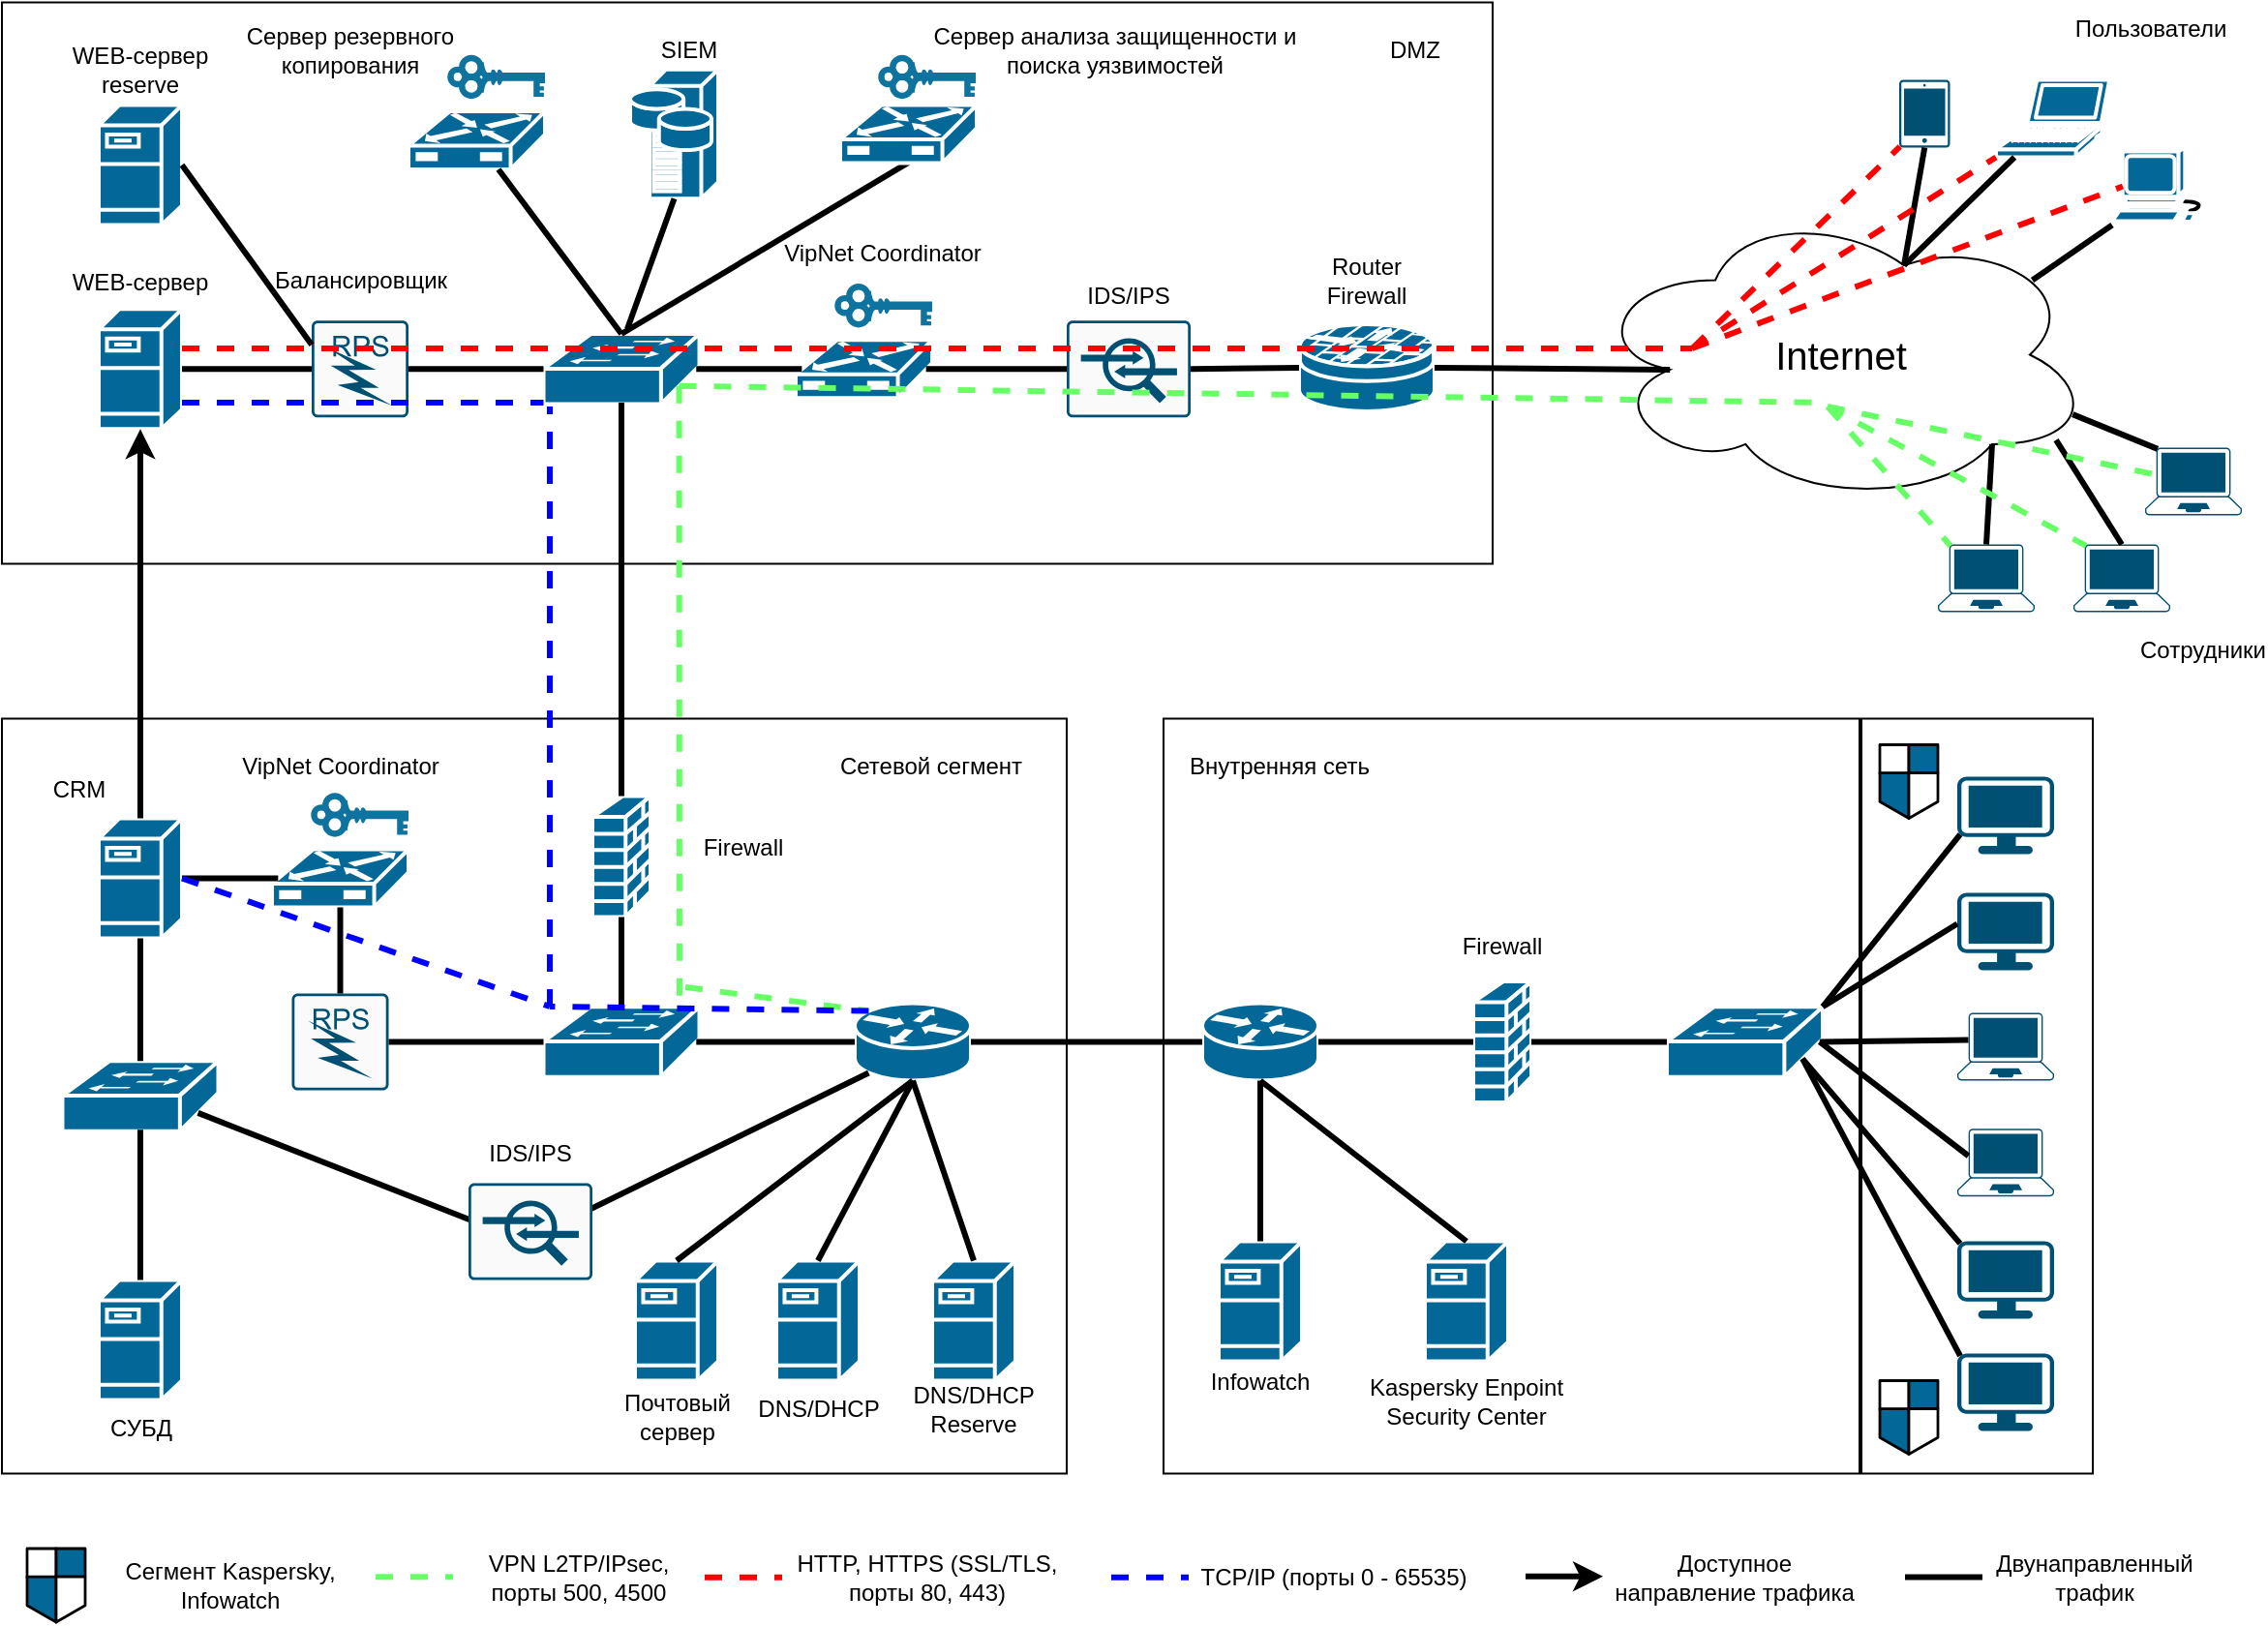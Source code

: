 <mxfile version="21.1.4" type="device">
  <diagram name="Страница 1" id="oK-D9NoZYkOOeoThX26K">
    <mxGraphModel dx="2514" dy="2071" grid="1" gridSize="10" guides="1" tooltips="1" connect="1" arrows="1" fold="1" page="1" pageScale="1" pageWidth="827" pageHeight="1169" math="0" shadow="0">
      <root>
        <mxCell id="0" />
        <mxCell id="1" parent="0" />
        <mxCell id="om3JPB-y8AWKb7FR3nuQ-63" value="" style="group" parent="1" vertex="1" connectable="0">
          <mxGeometry x="-413" y="-950" width="1167" height="761.25" as="geometry" />
        </mxCell>
        <mxCell id="R7x_LoHn9cx2YYRQ6tn2-5" value="" style="rounded=0;whiteSpace=wrap;html=1;" parent="om3JPB-y8AWKb7FR3nuQ-63" vertex="1">
          <mxGeometry y="371.25" width="550" height="390" as="geometry" />
        </mxCell>
        <mxCell id="R7x_LoHn9cx2YYRQ6tn2-91" value="" style="rounded=0;whiteSpace=wrap;html=1;" parent="om3JPB-y8AWKb7FR3nuQ-63" vertex="1">
          <mxGeometry x="600" y="371.25" width="480" height="390" as="geometry" />
        </mxCell>
        <mxCell id="R7x_LoHn9cx2YYRQ6tn2-98" value="СУБД" style="text;html=1;strokeColor=none;fillColor=none;align=center;verticalAlign=middle;whiteSpace=wrap;rounded=0;" parent="om3JPB-y8AWKb7FR3nuQ-63" vertex="1">
          <mxGeometry x="41.5" y="723.25" width="60" height="30" as="geometry" />
        </mxCell>
        <mxCell id="om3JPB-y8AWKb7FR3nuQ-13" value="" style="shape=mxgraph.cisco.security.network_security;sketch=0;html=1;pointerEvents=1;dashed=0;fillColor=#036897;strokeColor=#ffffff;strokeWidth=2;verticalLabelPosition=bottom;verticalAlign=top;align=center;outlineConnect=0;" parent="om3JPB-y8AWKb7FR3nuQ-63" vertex="1">
          <mxGeometry x="970" y="713.25" width="30" height="38" as="geometry" />
        </mxCell>
        <mxCell id="om3JPB-y8AWKb7FR3nuQ-14" value="" style="endArrow=none;html=1;rounded=0;entryX=0.75;entryY=0;entryDx=0;entryDy=0;exitX=0.75;exitY=1;exitDx=0;exitDy=0;strokeWidth=2;" parent="om3JPB-y8AWKb7FR3nuQ-63" source="R7x_LoHn9cx2YYRQ6tn2-91" target="R7x_LoHn9cx2YYRQ6tn2-91" edge="1">
          <mxGeometry width="50" height="50" relative="1" as="geometry">
            <mxPoint x="835.25" y="484.75" as="sourcePoint" />
            <mxPoint x="885.25" y="434.75" as="targetPoint" />
          </mxGeometry>
        </mxCell>
        <mxCell id="om3JPB-y8AWKb7FR3nuQ-62" value="" style="group" parent="om3JPB-y8AWKb7FR3nuQ-63" vertex="1" connectable="0">
          <mxGeometry width="1167" height="747.25" as="geometry" />
        </mxCell>
        <mxCell id="R7x_LoHn9cx2YYRQ6tn2-2" value="" style="rounded=0;whiteSpace=wrap;html=1;" parent="om3JPB-y8AWKb7FR3nuQ-62" vertex="1">
          <mxGeometry y="1.25" width="770" height="290" as="geometry" />
        </mxCell>
        <mxCell id="R7x_LoHn9cx2YYRQ6tn2-3" value="" style="shape=mxgraph.cisco.computers_and_peripherals.laptop;sketch=0;html=1;pointerEvents=1;dashed=0;fillColor=#036897;strokeColor=#ffffff;strokeWidth=2;verticalLabelPosition=bottom;verticalAlign=top;align=center;outlineConnect=0;" parent="om3JPB-y8AWKb7FR3nuQ-62" vertex="1">
          <mxGeometry x="1030" y="41.25" width="60" height="40" as="geometry" />
        </mxCell>
        <mxCell id="R7x_LoHn9cx2YYRQ6tn2-4" value="" style="shape=mxgraph.cisco.computers_and_peripherals.workstation;sketch=0;html=1;pointerEvents=1;dashed=0;fillColor=#036897;strokeColor=#ffffff;strokeWidth=2;verticalLabelPosition=bottom;verticalAlign=top;align=center;outlineConnect=0;" parent="om3JPB-y8AWKb7FR3nuQ-62" vertex="1">
          <mxGeometry x="1090" y="76.25" width="50" height="40" as="geometry" />
        </mxCell>
        <mxCell id="R7x_LoHn9cx2YYRQ6tn2-7" value="&lt;font style=&quot;font-size: 20px;&quot;&gt;Internet&lt;/font&gt;" style="ellipse;shape=cloud;whiteSpace=wrap;html=1;" parent="om3JPB-y8AWKb7FR3nuQ-62" vertex="1">
          <mxGeometry x="820" y="106.25" width="260" height="154" as="geometry" />
        </mxCell>
        <mxCell id="R7x_LoHn9cx2YYRQ6tn2-11" value="" style="shape=mxgraph.cisco.security.router_firewall;sketch=0;html=1;pointerEvents=1;dashed=0;fillColor=#036897;strokeColor=#ffffff;strokeWidth=2;verticalLabelPosition=bottom;verticalAlign=top;align=center;outlineConnect=0;" parent="om3JPB-y8AWKb7FR3nuQ-62" vertex="1">
          <mxGeometry x="670" y="167.5" width="70" height="45" as="geometry" />
        </mxCell>
        <mxCell id="R7x_LoHn9cx2YYRQ6tn2-15" value="" style="shape=mxgraph.cisco.servers.fileserver;sketch=0;html=1;pointerEvents=1;dashed=0;fillColor=#036897;strokeColor=#ffffff;strokeWidth=2;verticalLabelPosition=bottom;verticalAlign=top;align=center;outlineConnect=0;" parent="om3JPB-y8AWKb7FR3nuQ-62" vertex="1">
          <mxGeometry x="50" y="159.63" width="43" height="62" as="geometry" />
        </mxCell>
        <mxCell id="R7x_LoHn9cx2YYRQ6tn2-16" value="" style="sketch=0;points=[[0.015,0.015,0],[0.985,0.015,0],[0.985,0.985,0],[0.015,0.985,0],[0.25,0,0],[0.5,0,0],[0.75,0,0],[1,0.25,0],[1,0.5,0],[1,0.75,0],[0.75,1,0],[0.5,1,0],[0.25,1,0],[0,0.75,0],[0,0.5,0],[0,0.25,0]];verticalLabelPosition=bottom;html=1;verticalAlign=top;aspect=fixed;align=center;pointerEvents=1;shape=mxgraph.cisco19.rect;prIcon=rps;fillColor=#FAFAFA;strokeColor=#005073;" parent="om3JPB-y8AWKb7FR3nuQ-62" vertex="1">
          <mxGeometry x="160" y="165.63" width="50" height="50" as="geometry" />
        </mxCell>
        <mxCell id="R7x_LoHn9cx2YYRQ6tn2-17" value="" style="sketch=0;points=[[0.015,0.015,0],[0.985,0.015,0],[0.985,0.985,0],[0.015,0.985,0],[0.25,0,0],[0.5,0,0],[0.75,0,0],[1,0.25,0],[1,0.5,0],[1,0.75,0],[0.75,1,0],[0.5,1,0],[0.25,1,0],[0,0.75,0],[0,0.5,0],[0,0.25,0]];verticalLabelPosition=bottom;html=1;verticalAlign=top;aspect=fixed;align=center;pointerEvents=1;shape=mxgraph.cisco19.handheld;fillColor=#005073;strokeColor=none;" parent="om3JPB-y8AWKb7FR3nuQ-62" vertex="1">
          <mxGeometry x="980" y="41.25" width="26.25" height="35" as="geometry" />
        </mxCell>
        <mxCell id="R7x_LoHn9cx2YYRQ6tn2-18" value="" style="points=[[0.13,0.02,0],[0.5,0,0],[0.87,0.02,0],[0.885,0.4,0],[0.985,0.985,0],[0.5,1,0],[0.015,0.985,0],[0.115,0.4,0]];verticalLabelPosition=bottom;sketch=0;html=1;verticalAlign=top;aspect=fixed;align=center;pointerEvents=1;shape=mxgraph.cisco19.laptop;fillColor=#005073;strokeColor=none;" parent="om3JPB-y8AWKb7FR3nuQ-62" vertex="1">
          <mxGeometry x="1107" y="231.25" width="50" height="35" as="geometry" />
        </mxCell>
        <mxCell id="R7x_LoHn9cx2YYRQ6tn2-19" value="" style="points=[[0.13,0.02,0],[0.5,0,0],[0.87,0.02,0],[0.885,0.4,0],[0.985,0.985,0],[0.5,1,0],[0.015,0.985,0],[0.115,0.4,0]];verticalLabelPosition=bottom;sketch=0;html=1;verticalAlign=top;aspect=fixed;align=center;pointerEvents=1;shape=mxgraph.cisco19.laptop;fillColor=#005073;strokeColor=none;" parent="om3JPB-y8AWKb7FR3nuQ-62" vertex="1">
          <mxGeometry x="1070" y="281.25" width="50" height="35" as="geometry" />
        </mxCell>
        <mxCell id="R7x_LoHn9cx2YYRQ6tn2-20" value="" style="points=[[0.13,0.02,0],[0.5,0,0],[0.87,0.02,0],[0.885,0.4,0],[0.985,0.985,0],[0.5,1,0],[0.015,0.985,0],[0.115,0.4,0]];verticalLabelPosition=bottom;sketch=0;html=1;verticalAlign=top;aspect=fixed;align=center;pointerEvents=1;shape=mxgraph.cisco19.laptop;fillColor=#005073;strokeColor=none;" parent="om3JPB-y8AWKb7FR3nuQ-62" vertex="1">
          <mxGeometry x="1000" y="281.25" width="50" height="35" as="geometry" />
        </mxCell>
        <mxCell id="R7x_LoHn9cx2YYRQ6tn2-23" value="" style="shape=mxgraph.cisco.switches.workgroup_switch;sketch=0;html=1;pointerEvents=1;dashed=0;fillColor=#036897;strokeColor=#ffffff;strokeWidth=2;verticalLabelPosition=bottom;verticalAlign=top;align=center;outlineConnect=0;" parent="om3JPB-y8AWKb7FR3nuQ-62" vertex="1">
          <mxGeometry x="279.75" y="172.51" width="80.5" height="36.25" as="geometry" />
        </mxCell>
        <mxCell id="R7x_LoHn9cx2YYRQ6tn2-24" value="" style="group" parent="om3JPB-y8AWKb7FR3nuQ-62" vertex="1" connectable="0">
          <mxGeometry x="410" y="148.13" width="70.5" height="57.5" as="geometry" />
        </mxCell>
        <mxCell id="R7x_LoHn9cx2YYRQ6tn2-25" value="" style="group" parent="R7x_LoHn9cx2YYRQ6tn2-24" vertex="1" connectable="0">
          <mxGeometry width="70.5" height="57.5" as="geometry" />
        </mxCell>
        <mxCell id="R7x_LoHn9cx2YYRQ6tn2-12" value="" style="shape=mxgraph.cisco.misc.key;sketch=0;html=1;pointerEvents=1;dashed=0;fillColor=#036897;strokeColor=#ffffff;strokeWidth=2;verticalLabelPosition=bottom;verticalAlign=top;align=center;outlineConnect=0;" parent="R7x_LoHn9cx2YYRQ6tn2-25" vertex="1">
          <mxGeometry x="21.75" width="48.75" height="20" as="geometry" />
        </mxCell>
        <mxCell id="R7x_LoHn9cx2YYRQ6tn2-13" value="" style="shape=mxgraph.cisco.misc.bbsm;sketch=0;html=1;pointerEvents=1;dashed=0;fillColor=#036897;strokeColor=#ffffff;strokeWidth=2;verticalLabelPosition=bottom;verticalAlign=top;align=center;outlineConnect=0;" parent="R7x_LoHn9cx2YYRQ6tn2-25" vertex="1">
          <mxGeometry y="27.5" width="70.5" height="30" as="geometry" />
        </mxCell>
        <mxCell id="R7x_LoHn9cx2YYRQ6tn2-26" value="" style="group" parent="om3JPB-y8AWKb7FR3nuQ-62" vertex="1" connectable="0">
          <mxGeometry x="139.5" y="411.25" width="70.5" height="57.5" as="geometry" />
        </mxCell>
        <mxCell id="R7x_LoHn9cx2YYRQ6tn2-27" value="" style="shape=mxgraph.cisco.misc.key;sketch=0;html=1;pointerEvents=1;dashed=0;fillColor=#036897;strokeColor=#ffffff;strokeWidth=2;verticalLabelPosition=bottom;verticalAlign=top;align=center;outlineConnect=0;" parent="R7x_LoHn9cx2YYRQ6tn2-26" vertex="1">
          <mxGeometry x="21.75" width="48.75" height="20" as="geometry" />
        </mxCell>
        <mxCell id="R7x_LoHn9cx2YYRQ6tn2-28" value="" style="shape=mxgraph.cisco.misc.bbsm;sketch=0;html=1;pointerEvents=1;dashed=0;fillColor=#036897;strokeColor=#ffffff;strokeWidth=2;verticalLabelPosition=bottom;verticalAlign=top;align=center;outlineConnect=0;" parent="R7x_LoHn9cx2YYRQ6tn2-26" vertex="1">
          <mxGeometry y="27.5" width="70.5" height="30" as="geometry" />
        </mxCell>
        <mxCell id="R7x_LoHn9cx2YYRQ6tn2-29" value="" style="shape=mxgraph.cisco.servers.fileserver;sketch=0;html=1;pointerEvents=1;dashed=0;fillColor=#036897;strokeColor=#ffffff;strokeWidth=2;verticalLabelPosition=bottom;verticalAlign=top;align=center;outlineConnect=0;" parent="om3JPB-y8AWKb7FR3nuQ-62" vertex="1">
          <mxGeometry x="50" y="422.75" width="43" height="62" as="geometry" />
        </mxCell>
        <mxCell id="R7x_LoHn9cx2YYRQ6tn2-30" value="" style="shape=mxgraph.cisco.security.firewall;sketch=0;html=1;pointerEvents=1;dashed=0;fillColor=#036897;strokeColor=#ffffff;strokeWidth=2;verticalLabelPosition=bottom;verticalAlign=top;align=center;outlineConnect=0;" parent="om3JPB-y8AWKb7FR3nuQ-62" vertex="1">
          <mxGeometry x="305" y="411.25" width="30" height="62.5" as="geometry" />
        </mxCell>
        <mxCell id="R7x_LoHn9cx2YYRQ6tn2-31" value="" style="sketch=0;points=[[0.015,0.015,0],[0.985,0.015,0],[0.985,0.985,0],[0.015,0.985,0],[0.25,0,0],[0.5,0,0],[0.75,0,0],[1,0.25,0],[1,0.5,0],[1,0.75,0],[0.75,1,0],[0.5,1,0],[0.25,1,0],[0,0.75,0],[0,0.5,0],[0,0.25,0]];verticalLabelPosition=bottom;html=1;verticalAlign=top;aspect=fixed;align=center;pointerEvents=1;shape=mxgraph.cisco19.rect;prIcon=rps;fillColor=#FAFAFA;strokeColor=#005073;" parent="om3JPB-y8AWKb7FR3nuQ-62" vertex="1">
          <mxGeometry x="149.75" y="513.25" width="50" height="50" as="geometry" />
        </mxCell>
        <mxCell id="R7x_LoHn9cx2YYRQ6tn2-32" value="" style="shape=mxgraph.cisco.servers.fileserver;sketch=0;html=1;pointerEvents=1;dashed=0;fillColor=#036897;strokeColor=#ffffff;strokeWidth=2;verticalLabelPosition=bottom;verticalAlign=top;align=center;outlineConnect=0;" parent="om3JPB-y8AWKb7FR3nuQ-62" vertex="1">
          <mxGeometry x="50" y="661.25" width="43" height="62" as="geometry" />
        </mxCell>
        <mxCell id="R7x_LoHn9cx2YYRQ6tn2-33" value="" style="shape=mxgraph.cisco.switches.workgroup_switch;sketch=0;html=1;pointerEvents=1;dashed=0;fillColor=#036897;strokeColor=#ffffff;strokeWidth=2;verticalLabelPosition=bottom;verticalAlign=top;align=center;outlineConnect=0;" parent="om3JPB-y8AWKb7FR3nuQ-62" vertex="1">
          <mxGeometry x="279.75" y="520.12" width="80.5" height="36.25" as="geometry" />
        </mxCell>
        <mxCell id="R7x_LoHn9cx2YYRQ6tn2-47" value="" style="endArrow=none;html=1;rounded=0;entryX=0.16;entryY=0.55;entryDx=0;entryDy=0;entryPerimeter=0;strokeWidth=3;exitX=1;exitY=0.5;exitDx=0;exitDy=0;exitPerimeter=0;" parent="om3JPB-y8AWKb7FR3nuQ-62" source="R7x_LoHn9cx2YYRQ6tn2-11" target="R7x_LoHn9cx2YYRQ6tn2-7" edge="1">
          <mxGeometry width="50" height="50" relative="1" as="geometry">
            <mxPoint x="720" y="191.25" as="sourcePoint" />
            <mxPoint x="720" y="371.25" as="targetPoint" />
          </mxGeometry>
        </mxCell>
        <mxCell id="R7x_LoHn9cx2YYRQ6tn2-48" value="" style="endArrow=none;html=1;rounded=0;exitX=0.955;exitY=0.5;exitDx=0;exitDy=0;exitPerimeter=0;strokeWidth=3;entryX=0;entryY=0.5;entryDx=0;entryDy=0;entryPerimeter=0;" parent="om3JPB-y8AWKb7FR3nuQ-62" source="R7x_LoHn9cx2YYRQ6tn2-13" target="R7x_LoHn9cx2YYRQ6tn2-70" edge="1">
          <mxGeometry width="50" height="50" relative="1" as="geometry">
            <mxPoint x="620" y="232.25" as="sourcePoint" />
            <mxPoint x="500" y="190.63" as="targetPoint" />
          </mxGeometry>
        </mxCell>
        <mxCell id="R7x_LoHn9cx2YYRQ6tn2-54" value="" style="endArrow=none;html=1;rounded=0;exitX=1;exitY=0.5;exitDx=0;exitDy=0;exitPerimeter=0;strokeWidth=3;entryX=0;entryY=0.5;entryDx=0;entryDy=0;entryPerimeter=0;" parent="om3JPB-y8AWKb7FR3nuQ-62" source="R7x_LoHn9cx2YYRQ6tn2-16" target="R7x_LoHn9cx2YYRQ6tn2-23" edge="1">
          <mxGeometry width="50" height="50" relative="1" as="geometry">
            <mxPoint x="527" y="220.25" as="sourcePoint" />
            <mxPoint x="610" y="218.25" as="targetPoint" />
          </mxGeometry>
        </mxCell>
        <mxCell id="R7x_LoHn9cx2YYRQ6tn2-55" value="" style="endArrow=none;html=1;rounded=0;exitX=1;exitY=0.5;exitDx=0;exitDy=0;exitPerimeter=0;strokeWidth=3;entryX=0;entryY=0.5;entryDx=0;entryDy=0;entryPerimeter=0;" parent="om3JPB-y8AWKb7FR3nuQ-62" source="R7x_LoHn9cx2YYRQ6tn2-15" target="R7x_LoHn9cx2YYRQ6tn2-16" edge="1">
          <mxGeometry width="50" height="50" relative="1" as="geometry">
            <mxPoint x="537" y="230.25" as="sourcePoint" />
            <mxPoint x="620" y="228.25" as="targetPoint" />
          </mxGeometry>
        </mxCell>
        <mxCell id="R7x_LoHn9cx2YYRQ6tn2-56" value="" style="endArrow=none;html=1;rounded=0;exitX=0.5;exitY=0.98;exitDx=0;exitDy=0;exitPerimeter=0;strokeWidth=3;entryX=0.5;entryY=0;entryDx=0;entryDy=0;entryPerimeter=0;" parent="om3JPB-y8AWKb7FR3nuQ-62" source="R7x_LoHn9cx2YYRQ6tn2-23" target="R7x_LoHn9cx2YYRQ6tn2-30" edge="1">
          <mxGeometry width="50" height="50" relative="1" as="geometry">
            <mxPoint x="547" y="240.25" as="sourcePoint" />
            <mxPoint x="630" y="238.25" as="targetPoint" />
          </mxGeometry>
        </mxCell>
        <mxCell id="R7x_LoHn9cx2YYRQ6tn2-57" value="" style="endArrow=none;html=1;rounded=0;exitX=0.5;exitY=1;exitDx=0;exitDy=0;exitPerimeter=0;strokeWidth=3;" parent="om3JPB-y8AWKb7FR3nuQ-62" source="R7x_LoHn9cx2YYRQ6tn2-30" target="R7x_LoHn9cx2YYRQ6tn2-33" edge="1">
          <mxGeometry width="50" height="50" relative="1" as="geometry">
            <mxPoint x="557" y="250.25" as="sourcePoint" />
            <mxPoint x="640" y="248.25" as="targetPoint" />
          </mxGeometry>
        </mxCell>
        <mxCell id="R7x_LoHn9cx2YYRQ6tn2-58" value="" style="endArrow=none;html=1;rounded=0;exitX=0;exitY=0.5;exitDx=0;exitDy=0;exitPerimeter=0;strokeWidth=3;entryX=1;entryY=0.5;entryDx=0;entryDy=0;entryPerimeter=0;" parent="om3JPB-y8AWKb7FR3nuQ-62" source="R7x_LoHn9cx2YYRQ6tn2-33" target="R7x_LoHn9cx2YYRQ6tn2-31" edge="1">
          <mxGeometry width="50" height="50" relative="1" as="geometry">
            <mxPoint x="567" y="260.25" as="sourcePoint" />
            <mxPoint x="650" y="258.25" as="targetPoint" />
          </mxGeometry>
        </mxCell>
        <mxCell id="R7x_LoHn9cx2YYRQ6tn2-59" value="" style="endArrow=none;html=1;rounded=0;exitX=0.5;exitY=0;exitDx=0;exitDy=0;exitPerimeter=0;strokeWidth=3;" parent="om3JPB-y8AWKb7FR3nuQ-62" source="R7x_LoHn9cx2YYRQ6tn2-31" target="R7x_LoHn9cx2YYRQ6tn2-28" edge="1">
          <mxGeometry width="50" height="50" relative="1" as="geometry">
            <mxPoint x="577" y="270.25" as="sourcePoint" />
            <mxPoint x="660" y="268.25" as="targetPoint" />
          </mxGeometry>
        </mxCell>
        <mxCell id="R7x_LoHn9cx2YYRQ6tn2-60" value="" style="endArrow=none;html=1;rounded=0;exitX=0.045;exitY=0.5;exitDx=0;exitDy=0;exitPerimeter=0;strokeWidth=3;" parent="om3JPB-y8AWKb7FR3nuQ-62" source="R7x_LoHn9cx2YYRQ6tn2-28" target="R7x_LoHn9cx2YYRQ6tn2-29" edge="1">
          <mxGeometry width="50" height="50" relative="1" as="geometry">
            <mxPoint x="587" y="280.25" as="sourcePoint" />
            <mxPoint x="670" y="278.25" as="targetPoint" />
          </mxGeometry>
        </mxCell>
        <mxCell id="R7x_LoHn9cx2YYRQ6tn2-65" value="" style="endArrow=classic;html=1;rounded=0;exitX=0.5;exitY=0;exitDx=0;exitDy=0;exitPerimeter=0;entryX=0.5;entryY=1;entryDx=0;entryDy=0;entryPerimeter=0;strokeWidth=3;" parent="om3JPB-y8AWKb7FR3nuQ-62" source="R7x_LoHn9cx2YYRQ6tn2-29" target="R7x_LoHn9cx2YYRQ6tn2-15" edge="1">
          <mxGeometry width="50" height="50" relative="1" as="geometry">
            <mxPoint x="670" y="421.25" as="sourcePoint" />
            <mxPoint x="720" y="371.25" as="targetPoint" />
          </mxGeometry>
        </mxCell>
        <mxCell id="R7x_LoHn9cx2YYRQ6tn2-67" value="" style="shape=mxgraph.cisco.routers.router;sketch=0;html=1;pointerEvents=1;dashed=0;fillColor=#036897;strokeColor=#ffffff;strokeWidth=2;verticalLabelPosition=bottom;verticalAlign=top;align=center;outlineConnect=0;" parent="om3JPB-y8AWKb7FR3nuQ-62" vertex="1">
          <mxGeometry x="440.5" y="518.25" width="60" height="40" as="geometry" />
        </mxCell>
        <mxCell id="R7x_LoHn9cx2YYRQ6tn2-69" value="" style="endArrow=none;html=1;rounded=0;exitX=0.98;exitY=0.5;exitDx=0;exitDy=0;exitPerimeter=0;entryX=0;entryY=0.5;entryDx=0;entryDy=0;entryPerimeter=0;strokeWidth=3;" parent="om3JPB-y8AWKb7FR3nuQ-62" source="R7x_LoHn9cx2YYRQ6tn2-33" target="R7x_LoHn9cx2YYRQ6tn2-67" edge="1">
          <mxGeometry relative="1" as="geometry">
            <mxPoint x="610" y="401.25" as="sourcePoint" />
            <mxPoint x="770" y="401.25" as="targetPoint" />
          </mxGeometry>
        </mxCell>
        <mxCell id="R7x_LoHn9cx2YYRQ6tn2-70" value="" style="sketch=0;points=[[0.015,0.015,0],[0.985,0.015,0],[0.985,0.985,0],[0.015,0.985,0],[0.25,0,0],[0.5,0,0],[0.75,0,0],[1,0.25,0],[1,0.5,0],[1,0.75,0],[0.75,1,0],[0.5,1,0],[0.25,1,0],[0,0.75,0],[0,0.5,0],[0,0.25,0]];verticalLabelPosition=bottom;html=1;verticalAlign=top;aspect=fixed;align=center;pointerEvents=1;shape=mxgraph.cisco19.rect;prIcon=ips_ids;fillColor=#FAFAFA;strokeColor=#005073;" parent="om3JPB-y8AWKb7FR3nuQ-62" vertex="1">
          <mxGeometry x="550" y="165.63" width="64" height="50" as="geometry" />
        </mxCell>
        <mxCell id="R7x_LoHn9cx2YYRQ6tn2-71" value="IDS/IPS" style="text;html=1;strokeColor=none;fillColor=none;align=center;verticalAlign=middle;whiteSpace=wrap;rounded=0;" parent="om3JPB-y8AWKb7FR3nuQ-62" vertex="1">
          <mxGeometry x="552" y="137.5" width="60" height="30" as="geometry" />
        </mxCell>
        <mxCell id="R7x_LoHn9cx2YYRQ6tn2-73" value="" style="endArrow=none;html=1;rounded=0;strokeWidth=3;entryX=0;entryY=0.5;entryDx=0;entryDy=0;entryPerimeter=0;exitX=1;exitY=0.5;exitDx=0;exitDy=0;exitPerimeter=0;" parent="om3JPB-y8AWKb7FR3nuQ-62" source="R7x_LoHn9cx2YYRQ6tn2-70" target="R7x_LoHn9cx2YYRQ6tn2-11" edge="1">
          <mxGeometry width="50" height="50" relative="1" as="geometry">
            <mxPoint x="590" y="190.25" as="sourcePoint" />
            <mxPoint x="650" y="190.13" as="targetPoint" />
          </mxGeometry>
        </mxCell>
        <mxCell id="R7x_LoHn9cx2YYRQ6tn2-74" value="" style="endArrow=none;html=1;rounded=0;strokeWidth=3;entryX=0.045;entryY=0.5;entryDx=0;entryDy=0;entryPerimeter=0;exitX=0.98;exitY=0.5;exitDx=0;exitDy=0;exitPerimeter=0;" parent="om3JPB-y8AWKb7FR3nuQ-62" source="R7x_LoHn9cx2YYRQ6tn2-23" target="R7x_LoHn9cx2YYRQ6tn2-13" edge="1">
          <mxGeometry width="50" height="50" relative="1" as="geometry">
            <mxPoint x="360" y="187.25" as="sourcePoint" />
            <mxPoint x="550" y="210.25" as="targetPoint" />
          </mxGeometry>
        </mxCell>
        <mxCell id="R7x_LoHn9cx2YYRQ6tn2-77" value="" style="group" parent="om3JPB-y8AWKb7FR3nuQ-62" vertex="1" connectable="0">
          <mxGeometry x="210" y="30" width="70.5" height="57.5" as="geometry" />
        </mxCell>
        <mxCell id="R7x_LoHn9cx2YYRQ6tn2-78" value="" style="group" parent="R7x_LoHn9cx2YYRQ6tn2-77" vertex="1" connectable="0">
          <mxGeometry width="70.5" height="57.5" as="geometry" />
        </mxCell>
        <mxCell id="R7x_LoHn9cx2YYRQ6tn2-79" value="" style="shape=mxgraph.cisco.misc.key;sketch=0;html=1;pointerEvents=1;dashed=0;fillColor=#036897;strokeColor=#ffffff;strokeWidth=2;verticalLabelPosition=bottom;verticalAlign=top;align=center;outlineConnect=0;" parent="R7x_LoHn9cx2YYRQ6tn2-78" vertex="1">
          <mxGeometry x="21.75" width="48.75" height="20" as="geometry" />
        </mxCell>
        <mxCell id="R7x_LoHn9cx2YYRQ6tn2-80" value="" style="shape=mxgraph.cisco.misc.bbsm;sketch=0;html=1;pointerEvents=1;dashed=0;fillColor=#036897;strokeColor=#ffffff;strokeWidth=2;verticalLabelPosition=bottom;verticalAlign=top;align=center;outlineConnect=0;" parent="R7x_LoHn9cx2YYRQ6tn2-78" vertex="1">
          <mxGeometry y="27.5" width="70.5" height="30" as="geometry" />
        </mxCell>
        <mxCell id="R7x_LoHn9cx2YYRQ6tn2-89" value="Сервер резервного копирования" style="text;html=1;strokeColor=none;fillColor=none;align=center;verticalAlign=middle;whiteSpace=wrap;rounded=0;" parent="R7x_LoHn9cx2YYRQ6tn2-78" vertex="1">
          <mxGeometry x="-100" y="-18.75" width="140" height="30" as="geometry" />
        </mxCell>
        <mxCell id="R7x_LoHn9cx2YYRQ6tn2-85" value="" style="endArrow=none;html=1;rounded=0;exitX=0.5;exitY=0;exitDx=0;exitDy=0;exitPerimeter=0;entryX=0.5;entryY=0.99;entryDx=0;entryDy=0;entryPerimeter=0;strokeWidth=3;" parent="om3JPB-y8AWKb7FR3nuQ-62" source="R7x_LoHn9cx2YYRQ6tn2-23" target="R7x_LoHn9cx2YYRQ6tn2-84" edge="1">
          <mxGeometry width="50" height="50" relative="1" as="geometry">
            <mxPoint x="670" y="221.25" as="sourcePoint" />
            <mxPoint x="720" y="171.25" as="targetPoint" />
          </mxGeometry>
        </mxCell>
        <mxCell id="R7x_LoHn9cx2YYRQ6tn2-87" value="" style="endArrow=none;html=1;rounded=0;exitX=0.5;exitY=0;exitDx=0;exitDy=0;exitPerimeter=0;strokeWidth=3;" parent="om3JPB-y8AWKb7FR3nuQ-62" source="R7x_LoHn9cx2YYRQ6tn2-23" target="R7x_LoHn9cx2YYRQ6tn2-80" edge="1">
          <mxGeometry width="50" height="50" relative="1" as="geometry">
            <mxPoint x="670" y="221.25" as="sourcePoint" />
            <mxPoint x="720" y="171.25" as="targetPoint" />
          </mxGeometry>
        </mxCell>
        <mxCell id="R7x_LoHn9cx2YYRQ6tn2-88" value="Сервер анализа защищенности и поиска уязвимостей" style="text;html=1;strokeColor=none;fillColor=none;align=center;verticalAlign=middle;whiteSpace=wrap;rounded=0;" parent="om3JPB-y8AWKb7FR3nuQ-62" vertex="1">
          <mxGeometry x="475" y="11.25" width="200" height="30" as="geometry" />
        </mxCell>
        <mxCell id="R7x_LoHn9cx2YYRQ6tn2-92" value="" style="shape=mxgraph.cisco.servers.fileserver;sketch=0;html=1;pointerEvents=1;dashed=0;fillColor=#036897;strokeColor=#ffffff;strokeWidth=2;verticalLabelPosition=bottom;verticalAlign=top;align=center;outlineConnect=0;" parent="om3JPB-y8AWKb7FR3nuQ-62" vertex="1">
          <mxGeometry x="400" y="651.25" width="43" height="62" as="geometry" />
        </mxCell>
        <mxCell id="R7x_LoHn9cx2YYRQ6tn2-93" value="" style="shape=mxgraph.cisco.routers.router;sketch=0;html=1;pointerEvents=1;dashed=0;fillColor=#036897;strokeColor=#ffffff;strokeWidth=2;verticalLabelPosition=bottom;verticalAlign=top;align=center;outlineConnect=0;" parent="om3JPB-y8AWKb7FR3nuQ-62" vertex="1">
          <mxGeometry x="620" y="518.25" width="60" height="40" as="geometry" />
        </mxCell>
        <mxCell id="R7x_LoHn9cx2YYRQ6tn2-94" value="" style="endArrow=none;html=1;rounded=0;exitX=1;exitY=0.5;exitDx=0;exitDy=0;exitPerimeter=0;entryX=0;entryY=0.5;entryDx=0;entryDy=0;entryPerimeter=0;strokeWidth=3;" parent="om3JPB-y8AWKb7FR3nuQ-62" source="R7x_LoHn9cx2YYRQ6tn2-67" target="R7x_LoHn9cx2YYRQ6tn2-93" edge="1">
          <mxGeometry width="50" height="50" relative="1" as="geometry">
            <mxPoint x="670" y="481.25" as="sourcePoint" />
            <mxPoint x="720" y="431.25" as="targetPoint" />
          </mxGeometry>
        </mxCell>
        <mxCell id="R7x_LoHn9cx2YYRQ6tn2-96" value="" style="shape=mxgraph.cisco.switches.workgroup_switch;sketch=0;html=1;pointerEvents=1;dashed=0;fillColor=#036897;strokeColor=#ffffff;strokeWidth=2;verticalLabelPosition=bottom;verticalAlign=top;align=center;outlineConnect=0;" parent="om3JPB-y8AWKb7FR3nuQ-62" vertex="1">
          <mxGeometry x="31.25" y="548.13" width="80.5" height="36.25" as="geometry" />
        </mxCell>
        <mxCell id="R7x_LoHn9cx2YYRQ6tn2-99" value="DNS/DHCP" style="text;html=1;strokeColor=none;fillColor=none;align=center;verticalAlign=middle;whiteSpace=wrap;rounded=0;" parent="om3JPB-y8AWKb7FR3nuQ-62" vertex="1">
          <mxGeometry x="391.5" y="713.25" width="60" height="30" as="geometry" />
        </mxCell>
        <mxCell id="R7x_LoHn9cx2YYRQ6tn2-101" value="" style="endArrow=none;html=1;rounded=0;exitX=0.5;exitY=0;exitDx=0;exitDy=0;exitPerimeter=0;entryX=0.5;entryY=1;entryDx=0;entryDy=0;entryPerimeter=0;strokeWidth=3;" parent="om3JPB-y8AWKb7FR3nuQ-62" source="R7x_LoHn9cx2YYRQ6tn2-92" target="R7x_LoHn9cx2YYRQ6tn2-67" edge="1">
          <mxGeometry relative="1" as="geometry">
            <mxPoint x="369" y="548.25" as="sourcePoint" />
            <mxPoint x="451" y="548.25" as="targetPoint" />
          </mxGeometry>
        </mxCell>
        <mxCell id="R7x_LoHn9cx2YYRQ6tn2-103" value="" style="endArrow=none;html=1;rounded=0;exitX=0.12;exitY=0.9;exitDx=0;exitDy=0;exitPerimeter=0;entryX=0.87;entryY=0.74;entryDx=0;entryDy=0;entryPerimeter=0;strokeWidth=3;" parent="om3JPB-y8AWKb7FR3nuQ-62" source="R7x_LoHn9cx2YYRQ6tn2-67" target="R7x_LoHn9cx2YYRQ6tn2-96" edge="1">
          <mxGeometry width="50" height="50" relative="1" as="geometry">
            <mxPoint x="670" y="481.25" as="sourcePoint" />
            <mxPoint x="720" y="431.25" as="targetPoint" />
            <Array as="points">
              <mxPoint x="270" y="641.25" />
            </Array>
          </mxGeometry>
        </mxCell>
        <mxCell id="om3JPB-y8AWKb7FR3nuQ-1" value="CRM" style="text;html=1;strokeColor=none;fillColor=none;align=center;verticalAlign=middle;whiteSpace=wrap;rounded=0;" parent="om3JPB-y8AWKb7FR3nuQ-62" vertex="1">
          <mxGeometry x="10" y="392.75" width="60" height="30" as="geometry" />
        </mxCell>
        <mxCell id="om3JPB-y8AWKb7FR3nuQ-2" value="WEB-сервер" style="text;html=1;strokeColor=none;fillColor=none;align=center;verticalAlign=middle;whiteSpace=wrap;rounded=0;" parent="om3JPB-y8AWKb7FR3nuQ-62" vertex="1">
          <mxGeometry x="23" y="131.25" width="97" height="30" as="geometry" />
        </mxCell>
        <mxCell id="om3JPB-y8AWKb7FR3nuQ-3" value="" style="points=[[0.03,0.03,0],[0.5,0,0],[0.97,0.03,0],[1,0.4,0],[0.97,0.745,0],[0.5,1,0],[0.03,0.745,0],[0,0.4,0]];verticalLabelPosition=bottom;sketch=0;html=1;verticalAlign=top;aspect=fixed;align=center;pointerEvents=1;shape=mxgraph.cisco19.workstation;fillColor=#005073;strokeColor=none;" parent="om3JPB-y8AWKb7FR3nuQ-62" vertex="1">
          <mxGeometry x="1010" y="401.25" width="50" height="40" as="geometry" />
        </mxCell>
        <mxCell id="om3JPB-y8AWKb7FR3nuQ-4" value="" style="points=[[0.03,0.03,0],[0.5,0,0],[0.97,0.03,0],[1,0.4,0],[0.97,0.745,0],[0.5,1,0],[0.03,0.745,0],[0,0.4,0]];verticalLabelPosition=bottom;sketch=0;html=1;verticalAlign=top;aspect=fixed;align=center;pointerEvents=1;shape=mxgraph.cisco19.workstation;fillColor=#005073;strokeColor=none;" parent="om3JPB-y8AWKb7FR3nuQ-62" vertex="1">
          <mxGeometry x="1010" y="461.25" width="50" height="40" as="geometry" />
        </mxCell>
        <mxCell id="om3JPB-y8AWKb7FR3nuQ-5" value="" style="points=[[0.03,0.03,0],[0.5,0,0],[0.97,0.03,0],[1,0.4,0],[0.97,0.745,0],[0.5,1,0],[0.03,0.745,0],[0,0.4,0]];verticalLabelPosition=bottom;sketch=0;html=1;verticalAlign=top;aspect=fixed;align=center;pointerEvents=1;shape=mxgraph.cisco19.workstation;fillColor=#005073;strokeColor=none;" parent="om3JPB-y8AWKb7FR3nuQ-62" vertex="1">
          <mxGeometry x="1010" y="641.25" width="50" height="40" as="geometry" />
        </mxCell>
        <mxCell id="om3JPB-y8AWKb7FR3nuQ-6" value="" style="points=[[0.03,0.03,0],[0.5,0,0],[0.97,0.03,0],[1,0.4,0],[0.97,0.745,0],[0.5,1,0],[0.03,0.745,0],[0,0.4,0]];verticalLabelPosition=bottom;sketch=0;html=1;verticalAlign=top;aspect=fixed;align=center;pointerEvents=1;shape=mxgraph.cisco19.workstation;fillColor=#005073;strokeColor=none;" parent="om3JPB-y8AWKb7FR3nuQ-62" vertex="1">
          <mxGeometry x="1010" y="699.25" width="50" height="40" as="geometry" />
        </mxCell>
        <mxCell id="om3JPB-y8AWKb7FR3nuQ-8" value="" style="points=[[0.13,0.02,0],[0.5,0,0],[0.87,0.02,0],[0.885,0.4,0],[0.985,0.985,0],[0.5,1,0],[0.015,0.985,0],[0.115,0.4,0]];verticalLabelPosition=bottom;sketch=0;html=1;verticalAlign=top;aspect=fixed;align=center;pointerEvents=1;shape=mxgraph.cisco19.laptop;fillColor=#005073;strokeColor=none;" parent="om3JPB-y8AWKb7FR3nuQ-62" vertex="1">
          <mxGeometry x="1010" y="523.25" width="50" height="35" as="geometry" />
        </mxCell>
        <mxCell id="om3JPB-y8AWKb7FR3nuQ-9" value="" style="points=[[0.13,0.02,0],[0.5,0,0],[0.87,0.02,0],[0.885,0.4,0],[0.985,0.985,0],[0.5,1,0],[0.015,0.985,0],[0.115,0.4,0]];verticalLabelPosition=bottom;sketch=0;html=1;verticalAlign=top;aspect=fixed;align=center;pointerEvents=1;shape=mxgraph.cisco19.laptop;fillColor=#005073;strokeColor=none;" parent="om3JPB-y8AWKb7FR3nuQ-62" vertex="1">
          <mxGeometry x="1010" y="583.13" width="50" height="35" as="geometry" />
        </mxCell>
        <mxCell id="om3JPB-y8AWKb7FR3nuQ-11" value="" style="shape=mxgraph.cisco.switches.workgroup_switch;sketch=0;html=1;pointerEvents=1;dashed=0;fillColor=#036897;strokeColor=#ffffff;strokeWidth=2;verticalLabelPosition=bottom;verticalAlign=top;align=center;outlineConnect=0;" parent="om3JPB-y8AWKb7FR3nuQ-62" vertex="1">
          <mxGeometry x="860" y="520.12" width="80.5" height="36.25" as="geometry" />
        </mxCell>
        <mxCell id="om3JPB-y8AWKb7FR3nuQ-12" value="" style="shape=mxgraph.cisco.security.network_security;sketch=0;html=1;pointerEvents=1;dashed=0;fillColor=#036897;strokeColor=#ffffff;strokeWidth=2;verticalLabelPosition=bottom;verticalAlign=top;align=center;outlineConnect=0;" parent="om3JPB-y8AWKb7FR3nuQ-62" vertex="1">
          <mxGeometry x="970" y="384.75" width="30" height="38" as="geometry" />
        </mxCell>
        <mxCell id="om3JPB-y8AWKb7FR3nuQ-15" value="" style="shape=mxgraph.cisco.servers.fileserver;sketch=0;html=1;pointerEvents=1;dashed=0;fillColor=#036897;strokeColor=#ffffff;strokeWidth=2;verticalLabelPosition=bottom;verticalAlign=top;align=center;outlineConnect=0;" parent="om3JPB-y8AWKb7FR3nuQ-62" vertex="1">
          <mxGeometry x="628.5" y="641.25" width="43" height="62" as="geometry" />
        </mxCell>
        <mxCell id="om3JPB-y8AWKb7FR3nuQ-16" value="Infowatch" style="text;html=1;strokeColor=none;fillColor=none;align=center;verticalAlign=middle;whiteSpace=wrap;rounded=0;" parent="om3JPB-y8AWKb7FR3nuQ-62" vertex="1">
          <mxGeometry x="620" y="699.25" width="60" height="30" as="geometry" />
        </mxCell>
        <mxCell id="om3JPB-y8AWKb7FR3nuQ-17" value="" style="shape=mxgraph.cisco.servers.fileserver;sketch=0;html=1;pointerEvents=1;dashed=0;fillColor=#036897;strokeColor=#ffffff;strokeWidth=2;verticalLabelPosition=bottom;verticalAlign=top;align=center;outlineConnect=0;" parent="om3JPB-y8AWKb7FR3nuQ-62" vertex="1">
          <mxGeometry x="327" y="651.25" width="43" height="62" as="geometry" />
        </mxCell>
        <mxCell id="om3JPB-y8AWKb7FR3nuQ-18" value="Почтовый сервер" style="text;html=1;strokeColor=none;fillColor=none;align=center;verticalAlign=middle;whiteSpace=wrap;rounded=0;" parent="om3JPB-y8AWKb7FR3nuQ-62" vertex="1">
          <mxGeometry x="318.5" y="717.25" width="60" height="30" as="geometry" />
        </mxCell>
        <mxCell id="om3JPB-y8AWKb7FR3nuQ-19" value="" style="endArrow=none;html=1;rounded=0;entryX=0.03;entryY=0.745;entryDx=0;entryDy=0;entryPerimeter=0;exitX=1;exitY=0;exitDx=0;exitDy=0;exitPerimeter=0;strokeWidth=3;" parent="om3JPB-y8AWKb7FR3nuQ-62" source="om3JPB-y8AWKb7FR3nuQ-11" target="om3JPB-y8AWKb7FR3nuQ-3" edge="1">
          <mxGeometry width="50" height="50" relative="1" as="geometry">
            <mxPoint x="880" y="491.25" as="sourcePoint" />
            <mxPoint x="930" y="441.25" as="targetPoint" />
          </mxGeometry>
        </mxCell>
        <mxCell id="om3JPB-y8AWKb7FR3nuQ-20" value="" style="endArrow=none;html=1;rounded=0;entryX=0;entryY=0.4;entryDx=0;entryDy=0;entryPerimeter=0;exitX=1;exitY=0;exitDx=0;exitDy=0;exitPerimeter=0;strokeWidth=3;" parent="om3JPB-y8AWKb7FR3nuQ-62" source="om3JPB-y8AWKb7FR3nuQ-11" target="om3JPB-y8AWKb7FR3nuQ-4" edge="1">
          <mxGeometry width="50" height="50" relative="1" as="geometry">
            <mxPoint x="911" y="528.25" as="sourcePoint" />
            <mxPoint x="1022" y="441.25" as="targetPoint" />
          </mxGeometry>
        </mxCell>
        <mxCell id="om3JPB-y8AWKb7FR3nuQ-21" value="" style="endArrow=none;html=1;rounded=0;entryX=0.115;entryY=0.4;entryDx=0;entryDy=0;entryPerimeter=0;exitX=0.98;exitY=0.5;exitDx=0;exitDy=0;exitPerimeter=0;strokeWidth=3;" parent="om3JPB-y8AWKb7FR3nuQ-62" source="om3JPB-y8AWKb7FR3nuQ-11" target="om3JPB-y8AWKb7FR3nuQ-8" edge="1">
          <mxGeometry width="50" height="50" relative="1" as="geometry">
            <mxPoint x="921" y="538.25" as="sourcePoint" />
            <mxPoint x="1032" y="451.25" as="targetPoint" />
          </mxGeometry>
        </mxCell>
        <mxCell id="om3JPB-y8AWKb7FR3nuQ-22" value="" style="endArrow=none;html=1;rounded=0;entryX=0.115;entryY=0.4;entryDx=0;entryDy=0;entryPerimeter=0;exitX=0.98;exitY=0.5;exitDx=0;exitDy=0;exitPerimeter=0;strokeWidth=3;" parent="om3JPB-y8AWKb7FR3nuQ-62" source="om3JPB-y8AWKb7FR3nuQ-11" target="om3JPB-y8AWKb7FR3nuQ-9" edge="1">
          <mxGeometry width="50" height="50" relative="1" as="geometry">
            <mxPoint x="931" y="548.25" as="sourcePoint" />
            <mxPoint x="1042" y="461.25" as="targetPoint" />
          </mxGeometry>
        </mxCell>
        <mxCell id="om3JPB-y8AWKb7FR3nuQ-23" value="" style="endArrow=none;html=1;rounded=0;entryX=0.03;entryY=0.03;entryDx=0;entryDy=0;entryPerimeter=0;exitX=0.87;exitY=0.74;exitDx=0;exitDy=0;exitPerimeter=0;strokeWidth=3;" parent="om3JPB-y8AWKb7FR3nuQ-62" source="om3JPB-y8AWKb7FR3nuQ-11" target="om3JPB-y8AWKb7FR3nuQ-5" edge="1">
          <mxGeometry width="50" height="50" relative="1" as="geometry">
            <mxPoint x="941" y="558.25" as="sourcePoint" />
            <mxPoint x="1052" y="471.25" as="targetPoint" />
          </mxGeometry>
        </mxCell>
        <mxCell id="om3JPB-y8AWKb7FR3nuQ-24" value="" style="endArrow=none;html=1;rounded=0;entryX=0.03;entryY=0.03;entryDx=0;entryDy=0;entryPerimeter=0;exitX=0.87;exitY=0.74;exitDx=0;exitDy=0;exitPerimeter=0;strokeWidth=3;" parent="om3JPB-y8AWKb7FR3nuQ-62" source="om3JPB-y8AWKb7FR3nuQ-11" target="om3JPB-y8AWKb7FR3nuQ-6" edge="1">
          <mxGeometry width="50" height="50" relative="1" as="geometry">
            <mxPoint x="951" y="568.25" as="sourcePoint" />
            <mxPoint x="1062" y="481.25" as="targetPoint" />
          </mxGeometry>
        </mxCell>
        <mxCell id="om3JPB-y8AWKb7FR3nuQ-25" value="" style="endArrow=none;html=1;rounded=0;exitX=0.5;exitY=0;exitDx=0;exitDy=0;exitPerimeter=0;entryX=0.5;entryY=1;entryDx=0;entryDy=0;entryPerimeter=0;strokeWidth=3;" parent="om3JPB-y8AWKb7FR3nuQ-62" source="om3JPB-y8AWKb7FR3nuQ-17" target="R7x_LoHn9cx2YYRQ6tn2-67" edge="1">
          <mxGeometry relative="1" as="geometry">
            <mxPoint x="481" y="661.25" as="sourcePoint" />
            <mxPoint x="481" y="568.25" as="targetPoint" />
          </mxGeometry>
        </mxCell>
        <mxCell id="om3JPB-y8AWKb7FR3nuQ-26" value="" style="sketch=0;points=[[0.015,0.015,0],[0.985,0.015,0],[0.985,0.985,0],[0.015,0.985,0],[0.25,0,0],[0.5,0,0],[0.75,0,0],[1,0.25,0],[1,0.5,0],[1,0.75,0],[0.75,1,0],[0.5,1,0],[0.25,1,0],[0,0.75,0],[0,0.5,0],[0,0.25,0]];verticalLabelPosition=bottom;html=1;verticalAlign=top;aspect=fixed;align=center;pointerEvents=1;shape=mxgraph.cisco19.rect;prIcon=ips_ids;fillColor=#FAFAFA;strokeColor=#005073;" parent="om3JPB-y8AWKb7FR3nuQ-62" vertex="1">
          <mxGeometry x="241" y="611.25" width="64" height="50" as="geometry" />
        </mxCell>
        <mxCell id="om3JPB-y8AWKb7FR3nuQ-27" value="IDS/IPS" style="text;html=1;strokeColor=none;fillColor=none;align=center;verticalAlign=middle;whiteSpace=wrap;rounded=0;" parent="om3JPB-y8AWKb7FR3nuQ-62" vertex="1">
          <mxGeometry x="243" y="581.25" width="60" height="30" as="geometry" />
        </mxCell>
        <mxCell id="om3JPB-y8AWKb7FR3nuQ-28" value="" style="endArrow=none;html=1;rounded=0;exitX=0.5;exitY=0;exitDx=0;exitDy=0;entryX=0.5;entryY=1;entryDx=0;entryDy=0;entryPerimeter=0;strokeWidth=3;exitPerimeter=0;" parent="om3JPB-y8AWKb7FR3nuQ-62" source="om3JPB-y8AWKb7FR3nuQ-15" target="R7x_LoHn9cx2YYRQ6tn2-93" edge="1">
          <mxGeometry width="50" height="50" relative="1" as="geometry">
            <mxPoint x="511" y="548.25" as="sourcePoint" />
            <mxPoint x="630" y="548.25" as="targetPoint" />
          </mxGeometry>
        </mxCell>
        <mxCell id="om3JPB-y8AWKb7FR3nuQ-30" value="" style="shape=mxgraph.cisco.security.firewall;sketch=0;html=1;pointerEvents=1;dashed=0;fillColor=#036897;strokeColor=#ffffff;strokeWidth=2;verticalLabelPosition=bottom;verticalAlign=top;align=center;outlineConnect=0;" parent="om3JPB-y8AWKb7FR3nuQ-62" vertex="1">
          <mxGeometry x="760" y="507" width="30" height="62.5" as="geometry" />
        </mxCell>
        <mxCell id="om3JPB-y8AWKb7FR3nuQ-31" value="" style="endArrow=none;html=1;rounded=0;exitX=1;exitY=0.5;exitDx=0;exitDy=0;exitPerimeter=0;entryX=0;entryY=0.5;entryDx=0;entryDy=0;entryPerimeter=0;strokeWidth=3;" parent="om3JPB-y8AWKb7FR3nuQ-62" source="R7x_LoHn9cx2YYRQ6tn2-93" target="om3JPB-y8AWKb7FR3nuQ-30" edge="1">
          <mxGeometry width="50" height="50" relative="1" as="geometry">
            <mxPoint x="511" y="548.25" as="sourcePoint" />
            <mxPoint x="630" y="548.25" as="targetPoint" />
          </mxGeometry>
        </mxCell>
        <mxCell id="om3JPB-y8AWKb7FR3nuQ-32" value="" style="endArrow=none;html=1;rounded=0;exitX=0;exitY=0.5;exitDx=0;exitDy=0;exitPerimeter=0;entryX=1;entryY=0.5;entryDx=0;entryDy=0;entryPerimeter=0;strokeWidth=3;" parent="om3JPB-y8AWKb7FR3nuQ-62" source="om3JPB-y8AWKb7FR3nuQ-11" target="om3JPB-y8AWKb7FR3nuQ-30" edge="1">
          <mxGeometry width="50" height="50" relative="1" as="geometry">
            <mxPoint x="521" y="558.25" as="sourcePoint" />
            <mxPoint x="640" y="558.25" as="targetPoint" />
          </mxGeometry>
        </mxCell>
        <mxCell id="om3JPB-y8AWKb7FR3nuQ-36" value="Firewall" style="text;html=1;strokeColor=none;fillColor=none;align=center;verticalAlign=middle;whiteSpace=wrap;rounded=0;" parent="om3JPB-y8AWKb7FR3nuQ-62" vertex="1">
          <mxGeometry x="745" y="473.75" width="60" height="30" as="geometry" />
        </mxCell>
        <mxCell id="om3JPB-y8AWKb7FR3nuQ-37" value="Router Firewall" style="text;html=1;strokeColor=none;fillColor=none;align=center;verticalAlign=middle;whiteSpace=wrap;rounded=0;" parent="om3JPB-y8AWKb7FR3nuQ-62" vertex="1">
          <mxGeometry x="675" y="129.63" width="60" height="30" as="geometry" />
        </mxCell>
        <mxCell id="om3JPB-y8AWKb7FR3nuQ-38" value="VipNet Coordinator" style="text;html=1;strokeColor=none;fillColor=none;align=center;verticalAlign=middle;whiteSpace=wrap;rounded=0;" parent="om3JPB-y8AWKb7FR3nuQ-62" vertex="1">
          <mxGeometry x="400" y="116.25" width="110" height="30" as="geometry" />
        </mxCell>
        <mxCell id="om3JPB-y8AWKb7FR3nuQ-39" value="VipNet Coordinator" style="text;html=1;strokeColor=none;fillColor=none;align=center;verticalAlign=middle;whiteSpace=wrap;rounded=0;" parent="om3JPB-y8AWKb7FR3nuQ-62" vertex="1">
          <mxGeometry x="120" y="381.25" width="110" height="30" as="geometry" />
        </mxCell>
        <mxCell id="om3JPB-y8AWKb7FR3nuQ-40" value="Балансировщик" style="text;html=1;strokeColor=none;fillColor=none;align=center;verticalAlign=middle;whiteSpace=wrap;rounded=0;" parent="om3JPB-y8AWKb7FR3nuQ-62" vertex="1">
          <mxGeometry x="136.5" y="129.63" width="97" height="30" as="geometry" />
        </mxCell>
        <mxCell id="om3JPB-y8AWKb7FR3nuQ-41" value="" style="shape=mxgraph.cisco.servers.fileserver;sketch=0;html=1;pointerEvents=1;dashed=0;fillColor=#036897;strokeColor=#ffffff;strokeWidth=2;verticalLabelPosition=bottom;verticalAlign=top;align=center;outlineConnect=0;" parent="om3JPB-y8AWKb7FR3nuQ-62" vertex="1">
          <mxGeometry x="50" y="54.25" width="43" height="62" as="geometry" />
        </mxCell>
        <mxCell id="om3JPB-y8AWKb7FR3nuQ-42" value="WEB-сервер reserve" style="text;html=1;strokeColor=none;fillColor=none;align=center;verticalAlign=middle;whiteSpace=wrap;rounded=0;" parent="om3JPB-y8AWKb7FR3nuQ-62" vertex="1">
          <mxGeometry x="23" y="21.25" width="97" height="30" as="geometry" />
        </mxCell>
        <mxCell id="om3JPB-y8AWKb7FR3nuQ-44" value="" style="endArrow=none;html=1;rounded=0;exitX=1;exitY=0.5;exitDx=0;exitDy=0;exitPerimeter=0;strokeWidth=3;entryX=0;entryY=0.25;entryDx=0;entryDy=0;entryPerimeter=0;" parent="om3JPB-y8AWKb7FR3nuQ-62" source="om3JPB-y8AWKb7FR3nuQ-41" target="R7x_LoHn9cx2YYRQ6tn2-16" edge="1">
          <mxGeometry width="50" height="50" relative="1" as="geometry">
            <mxPoint x="103" y="200.25" as="sourcePoint" />
            <mxPoint x="170" y="200.25" as="targetPoint" />
          </mxGeometry>
        </mxCell>
        <mxCell id="om3JPB-y8AWKb7FR3nuQ-45" value="" style="shape=mxgraph.cisco.servers.fileserver;sketch=0;html=1;pointerEvents=1;dashed=0;fillColor=#036897;strokeColor=#ffffff;strokeWidth=2;verticalLabelPosition=bottom;verticalAlign=top;align=center;outlineConnect=0;" parent="om3JPB-y8AWKb7FR3nuQ-62" vertex="1">
          <mxGeometry x="480.5" y="651.25" width="43" height="62" as="geometry" />
        </mxCell>
        <mxCell id="om3JPB-y8AWKb7FR3nuQ-46" value="DNS/DHCP Reserve" style="text;html=1;strokeColor=none;fillColor=none;align=center;verticalAlign=middle;whiteSpace=wrap;rounded=0;" parent="om3JPB-y8AWKb7FR3nuQ-62" vertex="1">
          <mxGeometry x="472" y="713.25" width="60" height="30" as="geometry" />
        </mxCell>
        <mxCell id="om3JPB-y8AWKb7FR3nuQ-47" value="" style="endArrow=none;html=1;rounded=0;exitX=0.5;exitY=0;exitDx=0;exitDy=0;exitPerimeter=0;entryX=0.5;entryY=1;entryDx=0;entryDy=0;entryPerimeter=0;strokeWidth=3;" parent="om3JPB-y8AWKb7FR3nuQ-62" source="om3JPB-y8AWKb7FR3nuQ-45" target="R7x_LoHn9cx2YYRQ6tn2-67" edge="1">
          <mxGeometry relative="1" as="geometry">
            <mxPoint x="432" y="661.25" as="sourcePoint" />
            <mxPoint x="481" y="568.25" as="targetPoint" />
          </mxGeometry>
        </mxCell>
        <mxCell id="om3JPB-y8AWKb7FR3nuQ-48" value="" style="endArrow=none;html=1;rounded=0;entryX=0.5;entryY=1;entryDx=0;entryDy=0;entryPerimeter=0;strokeWidth=3;exitX=0.625;exitY=0.2;exitDx=0;exitDy=0;exitPerimeter=0;" parent="om3JPB-y8AWKb7FR3nuQ-62" source="R7x_LoHn9cx2YYRQ6tn2-7" target="R7x_LoHn9cx2YYRQ6tn2-17" edge="1">
          <mxGeometry width="50" height="50" relative="1" as="geometry">
            <mxPoint x="750" y="200.25" as="sourcePoint" />
            <mxPoint x="872" y="201.25" as="targetPoint" />
          </mxGeometry>
        </mxCell>
        <mxCell id="om3JPB-y8AWKb7FR3nuQ-49" value="" style="endArrow=none;html=1;rounded=0;strokeWidth=3;exitX=0.625;exitY=0.2;exitDx=0;exitDy=0;exitPerimeter=0;" parent="om3JPB-y8AWKb7FR3nuQ-62" source="R7x_LoHn9cx2YYRQ6tn2-7" target="R7x_LoHn9cx2YYRQ6tn2-3" edge="1">
          <mxGeometry width="50" height="50" relative="1" as="geometry">
            <mxPoint x="993" y="147.25" as="sourcePoint" />
            <mxPoint x="1003" y="86.25" as="targetPoint" />
          </mxGeometry>
        </mxCell>
        <mxCell id="om3JPB-y8AWKb7FR3nuQ-50" value="" style="endArrow=none;html=1;rounded=0;entryX=0;entryY=1;entryDx=0;entryDy=0;entryPerimeter=0;strokeWidth=3;exitX=0.88;exitY=0.25;exitDx=0;exitDy=0;exitPerimeter=0;" parent="om3JPB-y8AWKb7FR3nuQ-62" source="R7x_LoHn9cx2YYRQ6tn2-7" target="R7x_LoHn9cx2YYRQ6tn2-4" edge="1">
          <mxGeometry width="50" height="50" relative="1" as="geometry">
            <mxPoint x="1003" y="157.25" as="sourcePoint" />
            <mxPoint x="1013" y="96.25" as="targetPoint" />
          </mxGeometry>
        </mxCell>
        <mxCell id="om3JPB-y8AWKb7FR3nuQ-51" value="" style="endArrow=none;html=1;rounded=0;entryX=0.13;entryY=0.02;entryDx=0;entryDy=0;entryPerimeter=0;strokeWidth=3;exitX=0.96;exitY=0.7;exitDx=0;exitDy=0;exitPerimeter=0;" parent="om3JPB-y8AWKb7FR3nuQ-62" source="R7x_LoHn9cx2YYRQ6tn2-7" target="R7x_LoHn9cx2YYRQ6tn2-18" edge="1">
          <mxGeometry width="50" height="50" relative="1" as="geometry">
            <mxPoint x="1013" y="167.25" as="sourcePoint" />
            <mxPoint x="1023" y="106.25" as="targetPoint" />
          </mxGeometry>
        </mxCell>
        <mxCell id="om3JPB-y8AWKb7FR3nuQ-52" value="" style="endArrow=none;html=1;rounded=0;strokeWidth=3;exitX=0.927;exitY=0.786;exitDx=0;exitDy=0;exitPerimeter=0;entryX=0.5;entryY=0;entryDx=0;entryDy=0;entryPerimeter=0;" parent="om3JPB-y8AWKb7FR3nuQ-62" source="R7x_LoHn9cx2YYRQ6tn2-7" target="R7x_LoHn9cx2YYRQ6tn2-19" edge="1">
          <mxGeometry width="50" height="50" relative="1" as="geometry">
            <mxPoint x="1023" y="177.25" as="sourcePoint" />
            <mxPoint x="1033" y="116.25" as="targetPoint" />
          </mxGeometry>
        </mxCell>
        <mxCell id="om3JPB-y8AWKb7FR3nuQ-53" value="" style="endArrow=none;html=1;rounded=0;entryX=0.5;entryY=0;entryDx=0;entryDy=0;entryPerimeter=0;strokeWidth=3;exitX=0.8;exitY=0.8;exitDx=0;exitDy=0;exitPerimeter=0;" parent="om3JPB-y8AWKb7FR3nuQ-62" source="R7x_LoHn9cx2YYRQ6tn2-7" target="R7x_LoHn9cx2YYRQ6tn2-20" edge="1">
          <mxGeometry width="50" height="50" relative="1" as="geometry">
            <mxPoint x="1033" y="187.25" as="sourcePoint" />
            <mxPoint x="1043" y="126.25" as="targetPoint" />
          </mxGeometry>
        </mxCell>
        <mxCell id="om3JPB-y8AWKb7FR3nuQ-54" value="Пользователи" style="text;html=1;strokeColor=none;fillColor=none;align=center;verticalAlign=middle;whiteSpace=wrap;rounded=0;" parent="om3JPB-y8AWKb7FR3nuQ-62" vertex="1">
          <mxGeometry x="1080" width="60" height="30" as="geometry" />
        </mxCell>
        <mxCell id="om3JPB-y8AWKb7FR3nuQ-55" value="Сотрудники" style="text;html=1;strokeColor=none;fillColor=none;align=center;verticalAlign=middle;whiteSpace=wrap;rounded=0;" parent="om3JPB-y8AWKb7FR3nuQ-62" vertex="1">
          <mxGeometry x="1107" y="321.25" width="60" height="30" as="geometry" />
        </mxCell>
        <mxCell id="om3JPB-y8AWKb7FR3nuQ-57" value="" style="endArrow=none;html=1;rounded=0;exitX=0.5;exitY=0;exitDx=0;exitDy=0;exitPerimeter=0;strokeWidth=3;entryX=0.5;entryY=1;entryDx=0;entryDy=0;entryPerimeter=0;" parent="om3JPB-y8AWKb7FR3nuQ-62" source="R7x_LoHn9cx2YYRQ6tn2-96" target="R7x_LoHn9cx2YYRQ6tn2-29" edge="1">
          <mxGeometry width="50" height="50" relative="1" as="geometry">
            <mxPoint x="153" y="464.25" as="sourcePoint" />
            <mxPoint x="103" y="464.25" as="targetPoint" />
          </mxGeometry>
        </mxCell>
        <mxCell id="om3JPB-y8AWKb7FR3nuQ-58" value="" style="endArrow=none;html=1;rounded=0;exitX=0.5;exitY=0;exitDx=0;exitDy=0;exitPerimeter=0;strokeWidth=3;entryX=0.5;entryY=0.98;entryDx=0;entryDy=0;entryPerimeter=0;" parent="om3JPB-y8AWKb7FR3nuQ-62" source="R7x_LoHn9cx2YYRQ6tn2-32" target="R7x_LoHn9cx2YYRQ6tn2-96" edge="1">
          <mxGeometry width="50" height="50" relative="1" as="geometry">
            <mxPoint x="82" y="558.25" as="sourcePoint" />
            <mxPoint x="82" y="495.25" as="targetPoint" />
          </mxGeometry>
        </mxCell>
        <mxCell id="om3JPB-y8AWKb7FR3nuQ-59" value="DMZ" style="text;html=1;strokeColor=none;fillColor=none;align=center;verticalAlign=middle;whiteSpace=wrap;rounded=0;" parent="om3JPB-y8AWKb7FR3nuQ-62" vertex="1">
          <mxGeometry x="700" y="11.25" width="60" height="30" as="geometry" />
        </mxCell>
        <mxCell id="om3JPB-y8AWKb7FR3nuQ-60" value="Внутренняя сеть" style="text;html=1;strokeColor=none;fillColor=none;align=center;verticalAlign=middle;whiteSpace=wrap;rounded=0;" parent="om3JPB-y8AWKb7FR3nuQ-62" vertex="1">
          <mxGeometry x="610" y="381.25" width="100" height="30" as="geometry" />
        </mxCell>
        <mxCell id="om3JPB-y8AWKb7FR3nuQ-61" value="Сетевой сегмент" style="text;html=1;strokeColor=none;fillColor=none;align=center;verticalAlign=middle;whiteSpace=wrap;rounded=0;" parent="om3JPB-y8AWKb7FR3nuQ-62" vertex="1">
          <mxGeometry x="420" y="381.25" width="120" height="30" as="geometry" />
        </mxCell>
        <mxCell id="om3JPB-y8AWKb7FR3nuQ-181" value="" style="shape=mxgraph.cisco.servers.fileserver;sketch=0;html=1;pointerEvents=1;dashed=0;fillColor=#036897;strokeColor=#ffffff;strokeWidth=2;verticalLabelPosition=bottom;verticalAlign=top;align=center;outlineConnect=0;" parent="om3JPB-y8AWKb7FR3nuQ-62" vertex="1">
          <mxGeometry x="735" y="641.25" width="43" height="62" as="geometry" />
        </mxCell>
        <mxCell id="om3JPB-y8AWKb7FR3nuQ-183" value="" style="endArrow=none;html=1;rounded=0;exitX=0.5;exitY=0;exitDx=0;exitDy=0;entryX=0.5;entryY=1;entryDx=0;entryDy=0;entryPerimeter=0;strokeWidth=3;exitPerimeter=0;" parent="om3JPB-y8AWKb7FR3nuQ-62" source="om3JPB-y8AWKb7FR3nuQ-181" target="R7x_LoHn9cx2YYRQ6tn2-93" edge="1">
          <mxGeometry width="50" height="50" relative="1" as="geometry">
            <mxPoint x="660" y="651" as="sourcePoint" />
            <mxPoint x="660" y="568" as="targetPoint" />
          </mxGeometry>
        </mxCell>
        <mxCell id="om3JPB-y8AWKb7FR3nuQ-182" value="Kaspersky Enpoint Security Center" style="text;html=1;strokeColor=none;fillColor=none;align=center;verticalAlign=middle;whiteSpace=wrap;rounded=0;" parent="om3JPB-y8AWKb7FR3nuQ-62" vertex="1">
          <mxGeometry x="703" y="709.25" width="107" height="30" as="geometry" />
        </mxCell>
        <mxCell id="om3JPB-y8AWKb7FR3nuQ-186" value="" style="endArrow=none;dashed=1;html=1;rounded=0;entryX=0.015;entryY=0.985;entryDx=0;entryDy=0;entryPerimeter=0;exitX=0.204;exitY=0.479;exitDx=0;exitDy=0;exitPerimeter=0;strokeColor=#FF0000;strokeWidth=3;" parent="om3JPB-y8AWKb7FR3nuQ-62" source="R7x_LoHn9cx2YYRQ6tn2-7" target="R7x_LoHn9cx2YYRQ6tn2-17" edge="1">
          <mxGeometry width="50" height="50" relative="1" as="geometry">
            <mxPoint x="603" y="270" as="sourcePoint" />
            <mxPoint x="653" y="220" as="targetPoint" />
          </mxGeometry>
        </mxCell>
        <mxCell id="om3JPB-y8AWKb7FR3nuQ-197" value="" style="endArrow=none;dashed=1;html=1;rounded=0;entryX=0.13;entryY=0.02;entryDx=0;entryDy=0;entryPerimeter=0;strokeColor=#66FF66;strokeWidth=3;" parent="om3JPB-y8AWKb7FR3nuQ-62" target="R7x_LoHn9cx2YYRQ6tn2-19" edge="1">
          <mxGeometry width="50" height="50" relative="1" as="geometry">
            <mxPoint x="943" y="210" as="sourcePoint" />
            <mxPoint x="1123" y="255" as="targetPoint" />
          </mxGeometry>
        </mxCell>
        <mxCell id="om3JPB-y8AWKb7FR3nuQ-201" value="" style="endArrow=none;dashed=1;html=1;rounded=0;strokeColor=#66FF66;strokeWidth=3;exitX=0.87;exitY=0.74;exitDx=0;exitDy=0;exitPerimeter=0;" parent="om3JPB-y8AWKb7FR3nuQ-62" source="R7x_LoHn9cx2YYRQ6tn2-23" edge="1">
          <mxGeometry width="50" height="50" relative="1" as="geometry">
            <mxPoint x="360" y="209" as="sourcePoint" />
            <mxPoint x="350" y="520" as="targetPoint" />
          </mxGeometry>
        </mxCell>
        <mxCell id="om3JPB-y8AWKb7FR3nuQ-203" value="" style="endArrow=none;dashed=1;html=1;rounded=0;strokeColor=#0000FF;strokeWidth=3;entryX=0;entryY=0.98;entryDx=0;entryDy=0;entryPerimeter=0;" parent="om3JPB-y8AWKb7FR3nuQ-62" target="R7x_LoHn9cx2YYRQ6tn2-23" edge="1">
          <mxGeometry width="50" height="50" relative="1" as="geometry">
            <mxPoint x="93" y="208" as="sourcePoint" />
            <mxPoint x="360" y="530" as="targetPoint" />
          </mxGeometry>
        </mxCell>
        <mxCell id="R7x_LoHn9cx2YYRQ6tn2-84" value="" style="shape=mxgraph.cisco.misc.bbsm;sketch=0;html=1;pointerEvents=1;dashed=0;fillColor=#036897;strokeColor=#ffffff;strokeWidth=2;verticalLabelPosition=bottom;verticalAlign=top;align=center;outlineConnect=0;" parent="om3JPB-y8AWKb7FR3nuQ-62" vertex="1">
          <mxGeometry x="433" y="54.25" width="70.5" height="30" as="geometry" />
        </mxCell>
        <mxCell id="R7x_LoHn9cx2YYRQ6tn2-83" value="" style="shape=mxgraph.cisco.misc.key;sketch=0;html=1;pointerEvents=1;dashed=0;fillColor=#036897;strokeColor=#ffffff;strokeWidth=2;verticalLabelPosition=bottom;verticalAlign=top;align=center;outlineConnect=0;" parent="om3JPB-y8AWKb7FR3nuQ-62" vertex="1">
          <mxGeometry x="454.25" y="30" width="48.75" height="20" as="geometry" />
        </mxCell>
        <mxCell id="juqCaUwcTgkQybyw9-kC-1" value="" style="shape=mxgraph.cisco.servers.storage_server;sketch=0;html=1;pointerEvents=1;dashed=0;fillColor=#036897;strokeColor=#ffffff;strokeWidth=2;verticalLabelPosition=bottom;verticalAlign=top;align=center;outlineConnect=0;" vertex="1" parent="om3JPB-y8AWKb7FR3nuQ-62">
          <mxGeometry x="324.5" y="35.88" width="45.5" height="66.75" as="geometry" />
        </mxCell>
        <mxCell id="juqCaUwcTgkQybyw9-kC-2" value="SIEM" style="text;html=1;strokeColor=none;fillColor=none;align=center;verticalAlign=middle;whiteSpace=wrap;rounded=0;" vertex="1" parent="om3JPB-y8AWKb7FR3nuQ-62">
          <mxGeometry x="324.5" y="11.25" width="60" height="30" as="geometry" />
        </mxCell>
        <mxCell id="om3JPB-y8AWKb7FR3nuQ-35" value="Firewall" style="text;html=1;strokeColor=none;fillColor=none;align=center;verticalAlign=middle;whiteSpace=wrap;rounded=0;" parent="om3JPB-y8AWKb7FR3nuQ-63" vertex="1">
          <mxGeometry x="353" y="422.75" width="60" height="30" as="geometry" />
        </mxCell>
        <mxCell id="om3JPB-y8AWKb7FR3nuQ-176" value="" style="shape=mxgraph.cisco.security.network_security;sketch=0;html=1;pointerEvents=1;dashed=0;fillColor=#036897;strokeColor=#ffffff;strokeWidth=2;verticalLabelPosition=bottom;verticalAlign=top;align=center;outlineConnect=0;" parent="1" vertex="1">
          <mxGeometry x="-400" y="-150" width="30" height="38" as="geometry" />
        </mxCell>
        <mxCell id="om3JPB-y8AWKb7FR3nuQ-177" value="Сегмент Kaspersky, Infowatch" style="text;html=1;strokeColor=none;fillColor=none;align=center;verticalAlign=middle;whiteSpace=wrap;rounded=0;" parent="1" vertex="1">
          <mxGeometry x="-360" y="-146" width="130" height="30" as="geometry" />
        </mxCell>
        <mxCell id="om3JPB-y8AWKb7FR3nuQ-190" value="" style="endArrow=none;dashed=1;html=1;rounded=0;entryX=0;entryY=1;entryDx=0;entryDy=0;entryPerimeter=0;strokeColor=#FF0000;strokeWidth=3;" parent="1" target="R7x_LoHn9cx2YYRQ6tn2-3" edge="1">
          <mxGeometry width="50" height="50" relative="1" as="geometry">
            <mxPoint x="460" y="-770" as="sourcePoint" />
            <mxPoint x="577" y="-854" as="targetPoint" />
          </mxGeometry>
        </mxCell>
        <mxCell id="om3JPB-y8AWKb7FR3nuQ-191" value="" style="endArrow=none;dashed=1;html=1;rounded=0;entryX=0.11;entryY=0.5;entryDx=0;entryDy=0;entryPerimeter=0;strokeColor=#FF0000;strokeWidth=3;" parent="1" target="R7x_LoHn9cx2YYRQ6tn2-4" edge="1">
          <mxGeometry width="50" height="50" relative="1" as="geometry">
            <mxPoint x="460" y="-770" as="sourcePoint" />
            <mxPoint x="587" y="-844" as="targetPoint" />
          </mxGeometry>
        </mxCell>
        <mxCell id="om3JPB-y8AWKb7FR3nuQ-192" value="" style="endArrow=none;dashed=1;html=1;rounded=0;strokeColor=#FF0000;strokeWidth=3;" parent="1" edge="1">
          <mxGeometry width="50" height="50" relative="1" as="geometry">
            <mxPoint x="-320" y="-770" as="sourcePoint" />
            <mxPoint x="460" y="-770" as="targetPoint" />
          </mxGeometry>
        </mxCell>
        <mxCell id="om3JPB-y8AWKb7FR3nuQ-196" value="" style="endArrow=none;dashed=1;html=1;rounded=0;entryX=0.115;entryY=0.4;entryDx=0;entryDy=0;entryPerimeter=0;strokeColor=#66FF66;strokeWidth=3;" parent="1" target="R7x_LoHn9cx2YYRQ6tn2-18" edge="1">
          <mxGeometry width="50" height="50" relative="1" as="geometry">
            <mxPoint x="530" y="-740" as="sourcePoint" />
            <mxPoint x="577" y="-864" as="targetPoint" />
          </mxGeometry>
        </mxCell>
        <mxCell id="om3JPB-y8AWKb7FR3nuQ-198" value="" style="endArrow=none;dashed=1;html=1;rounded=0;entryX=0.13;entryY=0.02;entryDx=0;entryDy=0;entryPerimeter=0;strokeColor=#66FF66;strokeWidth=3;" parent="1" target="R7x_LoHn9cx2YYRQ6tn2-20" edge="1">
          <mxGeometry width="50" height="50" relative="1" as="geometry">
            <mxPoint x="530" y="-740" as="sourcePoint" />
            <mxPoint x="720" y="-685" as="targetPoint" />
          </mxGeometry>
        </mxCell>
        <mxCell id="om3JPB-y8AWKb7FR3nuQ-199" value="" style="endArrow=none;dashed=1;html=1;rounded=0;strokeColor=#66FF66;strokeWidth=3;exitX=0.87;exitY=0.74;exitDx=0;exitDy=0;exitPerimeter=0;" parent="1" source="R7x_LoHn9cx2YYRQ6tn2-23" edge="1">
          <mxGeometry width="50" height="50" relative="1" as="geometry">
            <mxPoint x="560" y="-720" as="sourcePoint" />
            <mxPoint x="530" y="-742" as="targetPoint" />
          </mxGeometry>
        </mxCell>
        <mxCell id="om3JPB-y8AWKb7FR3nuQ-202" value="" style="endArrow=none;dashed=1;html=1;rounded=0;strokeColor=#66FF66;strokeWidth=3;entryX=0.12;entryY=0.1;entryDx=0;entryDy=0;entryPerimeter=0;" parent="1" target="R7x_LoHn9cx2YYRQ6tn2-67" edge="1">
          <mxGeometry width="50" height="50" relative="1" as="geometry">
            <mxPoint x="-60" y="-440" as="sourcePoint" />
            <mxPoint x="550" y="-722" as="targetPoint" />
          </mxGeometry>
        </mxCell>
        <mxCell id="om3JPB-y8AWKb7FR3nuQ-204" value="" style="endArrow=none;dashed=1;html=1;rounded=0;strokeColor=#0000FF;strokeWidth=3;" parent="1" edge="1">
          <mxGeometry width="50" height="50" relative="1" as="geometry">
            <mxPoint x="-130" y="-430" as="sourcePoint" />
            <mxPoint x="-130" y="-740" as="targetPoint" />
          </mxGeometry>
        </mxCell>
        <mxCell id="om3JPB-y8AWKb7FR3nuQ-205" value="" style="endArrow=none;dashed=1;html=1;rounded=0;strokeColor=#0000FF;strokeWidth=3;exitX=1;exitY=0.5;exitDx=0;exitDy=0;exitPerimeter=0;" parent="1" source="R7x_LoHn9cx2YYRQ6tn2-29" edge="1">
          <mxGeometry width="50" height="50" relative="1" as="geometry">
            <mxPoint x="-300" y="-722" as="sourcePoint" />
            <mxPoint x="-130" y="-430" as="targetPoint" />
          </mxGeometry>
        </mxCell>
        <mxCell id="om3JPB-y8AWKb7FR3nuQ-212" value="" style="endArrow=none;dashed=1;html=1;rounded=0;strokeColor=#0000FF;strokeWidth=3;exitX=0.12;exitY=0.1;exitDx=0;exitDy=0;exitPerimeter=0;" parent="1" source="R7x_LoHn9cx2YYRQ6tn2-67" edge="1">
          <mxGeometry width="50" height="50" relative="1" as="geometry">
            <mxPoint x="-310" y="-486" as="sourcePoint" />
            <mxPoint x="-130" y="-430" as="targetPoint" />
          </mxGeometry>
        </mxCell>
        <mxCell id="juqCaUwcTgkQybyw9-kC-3" value="" style="endArrow=none;html=1;rounded=0;strokeWidth=3;entryX=0.5;entryY=1;entryDx=0;entryDy=0;entryPerimeter=0;" edge="1" parent="1" target="juqCaUwcTgkQybyw9-kC-1">
          <mxGeometry width="50" height="50" relative="1" as="geometry">
            <mxPoint x="-90" y="-780" as="sourcePoint" />
            <mxPoint x="-147" y="-852" as="targetPoint" />
          </mxGeometry>
        </mxCell>
        <mxCell id="juqCaUwcTgkQybyw9-kC-4" value="" style="group" vertex="1" connectable="0" parent="1">
          <mxGeometry x="-220" y="-150" width="170" height="30" as="geometry" />
        </mxCell>
        <mxCell id="om3JPB-y8AWKb7FR3nuQ-206" value="" style="endArrow=none;dashed=1;html=1;rounded=0;strokeColor=#66FF66;strokeWidth=3;" parent="juqCaUwcTgkQybyw9-kC-4" edge="1">
          <mxGeometry width="50" height="50" relative="1" as="geometry">
            <mxPoint y="14.57" as="sourcePoint" />
            <mxPoint x="40" y="14.57" as="targetPoint" />
          </mxGeometry>
        </mxCell>
        <mxCell id="om3JPB-y8AWKb7FR3nuQ-207" value="VPN L2TP/IPsec, порты 500, 4500" style="text;html=1;strokeColor=none;fillColor=none;align=center;verticalAlign=middle;whiteSpace=wrap;rounded=0;" parent="juqCaUwcTgkQybyw9-kC-4" vertex="1">
          <mxGeometry x="40" width="130" height="30" as="geometry" />
        </mxCell>
        <mxCell id="juqCaUwcTgkQybyw9-kC-5" value="" style="group" vertex="1" connectable="0" parent="1">
          <mxGeometry x="-30" y="-150" width="170" height="30" as="geometry" />
        </mxCell>
        <mxCell id="om3JPB-y8AWKb7FR3nuQ-208" value="" style="endArrow=none;dashed=1;html=1;rounded=0;strokeColor=#FF0000;strokeWidth=3;" parent="juqCaUwcTgkQybyw9-kC-5" edge="1">
          <mxGeometry width="50" height="50" relative="1" as="geometry">
            <mxPoint x="-20" y="14.82" as="sourcePoint" />
            <mxPoint x="20" y="14.82" as="targetPoint" />
            <Array as="points">
              <mxPoint y="14.82" />
              <mxPoint x="10" y="14.82" />
            </Array>
          </mxGeometry>
        </mxCell>
        <mxCell id="om3JPB-y8AWKb7FR3nuQ-209" value="HTTP, HTTPS (SSL/TLS, порты 80, 443)" style="text;html=1;strokeColor=none;fillColor=none;align=center;verticalAlign=middle;whiteSpace=wrap;rounded=0;" parent="juqCaUwcTgkQybyw9-kC-5" vertex="1">
          <mxGeometry x="20" width="150" height="30" as="geometry" />
        </mxCell>
        <mxCell id="juqCaUwcTgkQybyw9-kC-6" value="" style="group" vertex="1" connectable="0" parent="1">
          <mxGeometry x="180" y="-150" width="170" height="30" as="geometry" />
        </mxCell>
        <mxCell id="om3JPB-y8AWKb7FR3nuQ-210" value="" style="endArrow=none;dashed=1;html=1;rounded=0;strokeColor=#0000FF;strokeWidth=3;" parent="juqCaUwcTgkQybyw9-kC-6" edge="1">
          <mxGeometry width="50" height="50" relative="1" as="geometry">
            <mxPoint x="-20" y="14.82" as="sourcePoint" />
            <mxPoint x="20" y="14.82" as="targetPoint" />
            <Array as="points">
              <mxPoint y="14.82" />
              <mxPoint x="10" y="14.82" />
            </Array>
          </mxGeometry>
        </mxCell>
        <mxCell id="om3JPB-y8AWKb7FR3nuQ-211" value="TCP/IP (порты 0 - 65535)" style="text;html=1;strokeColor=none;fillColor=none;align=center;verticalAlign=middle;whiteSpace=wrap;rounded=0;" parent="juqCaUwcTgkQybyw9-kC-6" vertex="1">
          <mxGeometry x="20" width="150" height="30" as="geometry" />
        </mxCell>
        <mxCell id="juqCaUwcTgkQybyw9-kC-8" value="" style="endArrow=classic;html=1;rounded=0;strokeWidth=3;" edge="1" parent="1">
          <mxGeometry width="50" height="50" relative="1" as="geometry">
            <mxPoint x="374" y="-135.59" as="sourcePoint" />
            <mxPoint x="414" y="-135.59" as="targetPoint" />
          </mxGeometry>
        </mxCell>
        <mxCell id="juqCaUwcTgkQybyw9-kC-9" value="Доступное направление трафика" style="text;html=1;strokeColor=none;fillColor=none;align=center;verticalAlign=middle;whiteSpace=wrap;rounded=0;" vertex="1" parent="1">
          <mxGeometry x="414" y="-150" width="136" height="30" as="geometry" />
        </mxCell>
        <mxCell id="juqCaUwcTgkQybyw9-kC-10" value="" style="endArrow=none;html=1;rounded=0;strokeWidth=3;" edge="1" parent="1">
          <mxGeometry width="50" height="50" relative="1" as="geometry">
            <mxPoint x="570" y="-135.28" as="sourcePoint" />
            <mxPoint x="610" y="-135.28" as="targetPoint" />
          </mxGeometry>
        </mxCell>
        <mxCell id="juqCaUwcTgkQybyw9-kC-11" value="Двунаправленный трафик" style="text;html=1;strokeColor=none;fillColor=none;align=center;verticalAlign=middle;whiteSpace=wrap;rounded=0;" vertex="1" parent="1">
          <mxGeometry x="600" y="-150" width="136" height="30" as="geometry" />
        </mxCell>
      </root>
    </mxGraphModel>
  </diagram>
</mxfile>
